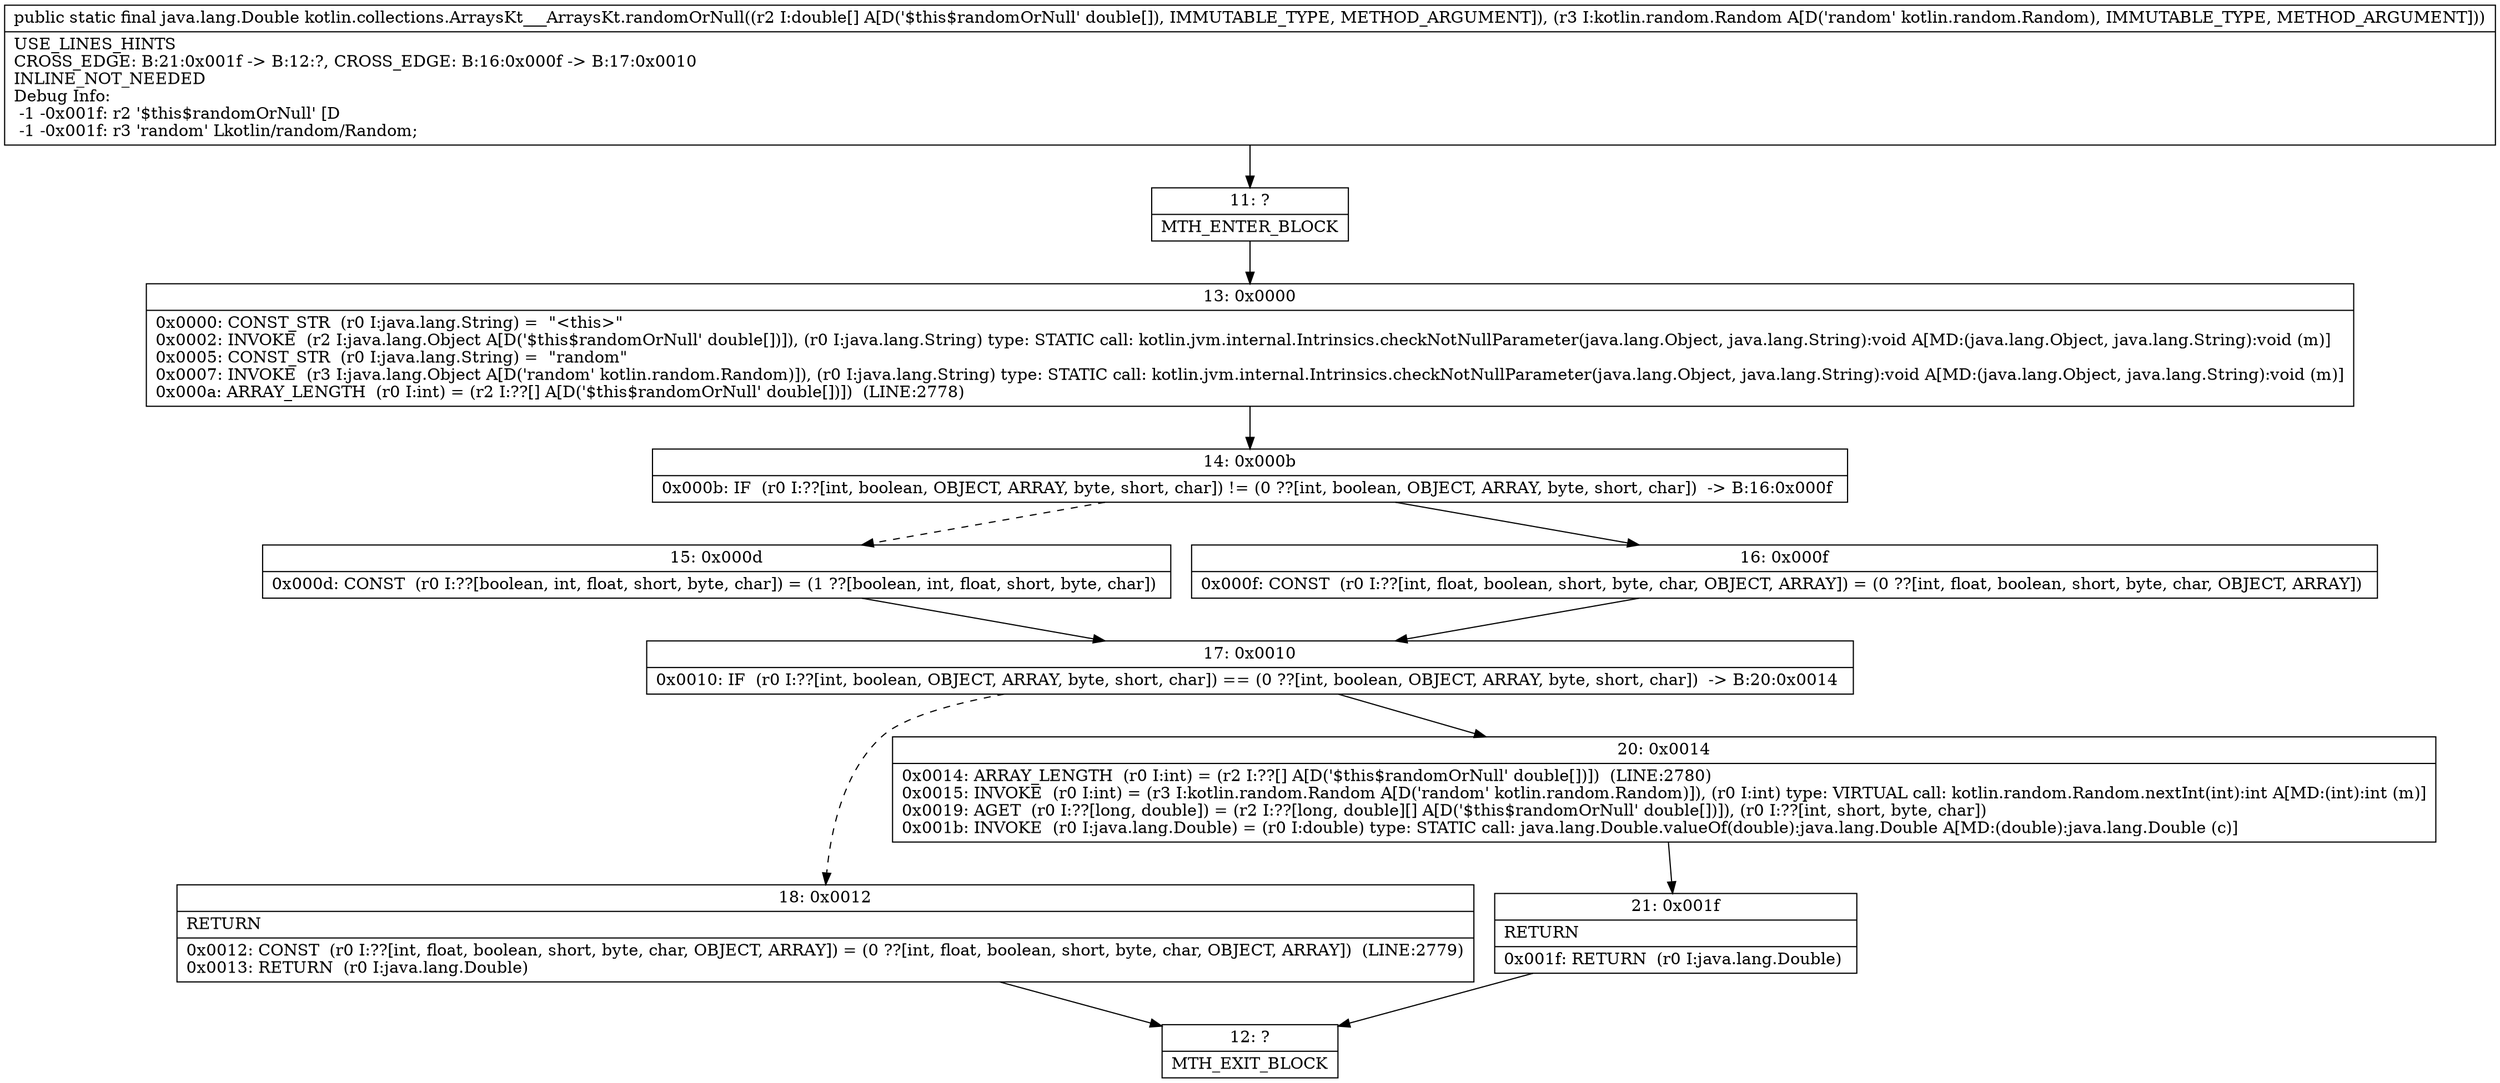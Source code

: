 digraph "CFG forkotlin.collections.ArraysKt___ArraysKt.randomOrNull([DLkotlin\/random\/Random;)Ljava\/lang\/Double;" {
Node_11 [shape=record,label="{11\:\ ?|MTH_ENTER_BLOCK\l}"];
Node_13 [shape=record,label="{13\:\ 0x0000|0x0000: CONST_STR  (r0 I:java.lang.String) =  \"\<this\>\" \l0x0002: INVOKE  (r2 I:java.lang.Object A[D('$this$randomOrNull' double[])]), (r0 I:java.lang.String) type: STATIC call: kotlin.jvm.internal.Intrinsics.checkNotNullParameter(java.lang.Object, java.lang.String):void A[MD:(java.lang.Object, java.lang.String):void (m)]\l0x0005: CONST_STR  (r0 I:java.lang.String) =  \"random\" \l0x0007: INVOKE  (r3 I:java.lang.Object A[D('random' kotlin.random.Random)]), (r0 I:java.lang.String) type: STATIC call: kotlin.jvm.internal.Intrinsics.checkNotNullParameter(java.lang.Object, java.lang.String):void A[MD:(java.lang.Object, java.lang.String):void (m)]\l0x000a: ARRAY_LENGTH  (r0 I:int) = (r2 I:??[] A[D('$this$randomOrNull' double[])])  (LINE:2778)\l}"];
Node_14 [shape=record,label="{14\:\ 0x000b|0x000b: IF  (r0 I:??[int, boolean, OBJECT, ARRAY, byte, short, char]) != (0 ??[int, boolean, OBJECT, ARRAY, byte, short, char])  \-\> B:16:0x000f \l}"];
Node_15 [shape=record,label="{15\:\ 0x000d|0x000d: CONST  (r0 I:??[boolean, int, float, short, byte, char]) = (1 ??[boolean, int, float, short, byte, char]) \l}"];
Node_17 [shape=record,label="{17\:\ 0x0010|0x0010: IF  (r0 I:??[int, boolean, OBJECT, ARRAY, byte, short, char]) == (0 ??[int, boolean, OBJECT, ARRAY, byte, short, char])  \-\> B:20:0x0014 \l}"];
Node_18 [shape=record,label="{18\:\ 0x0012|RETURN\l|0x0012: CONST  (r0 I:??[int, float, boolean, short, byte, char, OBJECT, ARRAY]) = (0 ??[int, float, boolean, short, byte, char, OBJECT, ARRAY])  (LINE:2779)\l0x0013: RETURN  (r0 I:java.lang.Double) \l}"];
Node_12 [shape=record,label="{12\:\ ?|MTH_EXIT_BLOCK\l}"];
Node_20 [shape=record,label="{20\:\ 0x0014|0x0014: ARRAY_LENGTH  (r0 I:int) = (r2 I:??[] A[D('$this$randomOrNull' double[])])  (LINE:2780)\l0x0015: INVOKE  (r0 I:int) = (r3 I:kotlin.random.Random A[D('random' kotlin.random.Random)]), (r0 I:int) type: VIRTUAL call: kotlin.random.Random.nextInt(int):int A[MD:(int):int (m)]\l0x0019: AGET  (r0 I:??[long, double]) = (r2 I:??[long, double][] A[D('$this$randomOrNull' double[])]), (r0 I:??[int, short, byte, char]) \l0x001b: INVOKE  (r0 I:java.lang.Double) = (r0 I:double) type: STATIC call: java.lang.Double.valueOf(double):java.lang.Double A[MD:(double):java.lang.Double (c)]\l}"];
Node_21 [shape=record,label="{21\:\ 0x001f|RETURN\l|0x001f: RETURN  (r0 I:java.lang.Double) \l}"];
Node_16 [shape=record,label="{16\:\ 0x000f|0x000f: CONST  (r0 I:??[int, float, boolean, short, byte, char, OBJECT, ARRAY]) = (0 ??[int, float, boolean, short, byte, char, OBJECT, ARRAY]) \l}"];
MethodNode[shape=record,label="{public static final java.lang.Double kotlin.collections.ArraysKt___ArraysKt.randomOrNull((r2 I:double[] A[D('$this$randomOrNull' double[]), IMMUTABLE_TYPE, METHOD_ARGUMENT]), (r3 I:kotlin.random.Random A[D('random' kotlin.random.Random), IMMUTABLE_TYPE, METHOD_ARGUMENT]))  | USE_LINES_HINTS\lCROSS_EDGE: B:21:0x001f \-\> B:12:?, CROSS_EDGE: B:16:0x000f \-\> B:17:0x0010\lINLINE_NOT_NEEDED\lDebug Info:\l  \-1 \-0x001f: r2 '$this$randomOrNull' [D\l  \-1 \-0x001f: r3 'random' Lkotlin\/random\/Random;\l}"];
MethodNode -> Node_11;Node_11 -> Node_13;
Node_13 -> Node_14;
Node_14 -> Node_15[style=dashed];
Node_14 -> Node_16;
Node_15 -> Node_17;
Node_17 -> Node_18[style=dashed];
Node_17 -> Node_20;
Node_18 -> Node_12;
Node_20 -> Node_21;
Node_21 -> Node_12;
Node_16 -> Node_17;
}

